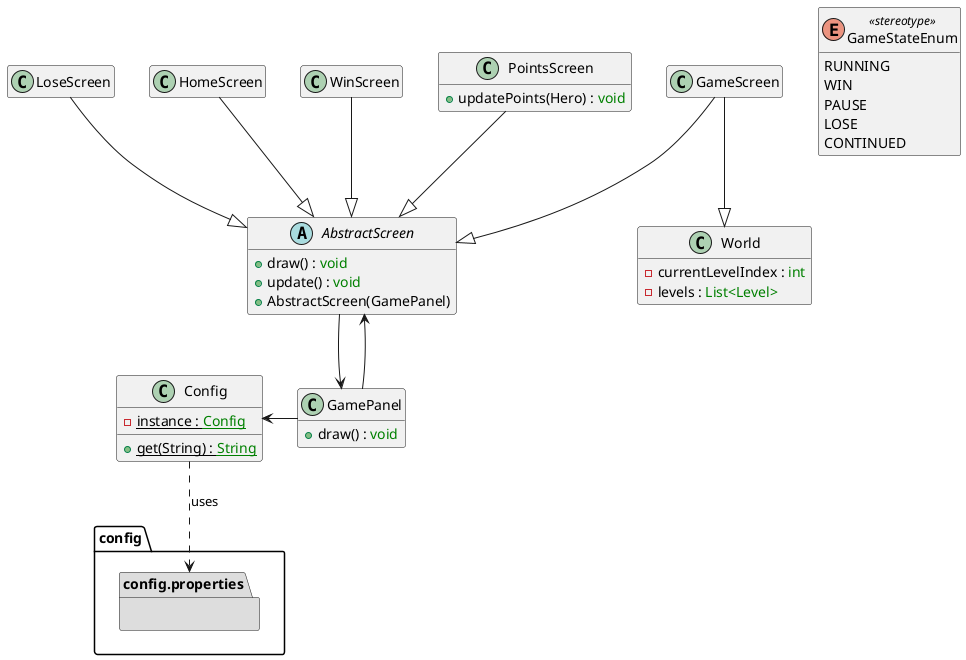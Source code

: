 @startuml Diagramme de classes

hide empty members
hide empty methods

' Functions definition

    !function $member($type, $name)
    !return $name + " : <color:green>" + $type + "</color>"
    !endfunction

    !function $list($type, $name)
    !return $member("List<" + $type + ">", $name)
    !endfunction

    !function $int($name)
    !return $member(int, $name)
    !endfunction

    !function $string($name)
    !return $member(String, $name)
    !endfunction

    !function $void($name)
    !return $member(void, $name)
    !endfunction

' End functions definition

' Classes definitions
    

    class "GamePanel" as gp {
        +$void("draw()")
    }

    abstract "AbstractScreen" as as {
        +$void("draw()")
        +$void("update()")
        +AbstractScreen(GamePanel)
    }

    class "WinScreen" as ws {
        
    }

    class "LoseScreen" as ls {

    }

    class "HomeScreen" as hs {

    }

    class "GameScreen" as gs {

    }

    class "PointsScreen" as ps {
        +$void("updatePoints(Hero)")
    }

    class "World" as w {
        -$int(currentLevelIndex)
        -$list(Level, levels)
    }

    class "Config" as conf {
        -{static}$member(Config, instance)
        +{static}$string("get(String)")
    }

    together {
        namespace config.properties #dddddd { }

        enum gstate as "GameStateEnum" <<stereotype>> {
            RUNNING
            WIN
            PAUSE
            LOSE
            CONTINUED
        }

    }

' End of Classes definitions

' Links
    as --> gp

    ws --|> as

    ls --|> as

    hs --|> as

    ps --|> as

    gs --|> as
    gs --|> w

    gp -up-> as

    gp -left-> conf

    conf ..> config.properties : uses

' End of Links

@enduml